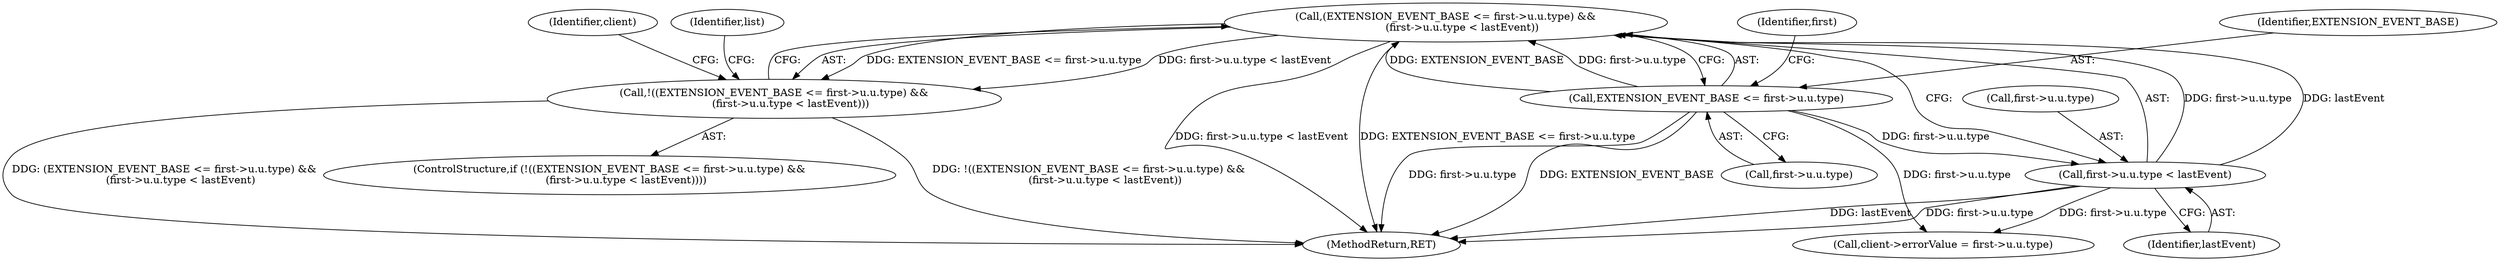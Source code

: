 digraph "1_xserver_8caed4df36b1f802b4992edcfd282cbeeec35d9d@del" {
"1000169" [label="(Call,(EXTENSION_EVENT_BASE <= first->u.u.type) &&\n          (first->u.u.type < lastEvent))"];
"1000170" [label="(Call,EXTENSION_EVENT_BASE <= first->u.u.type)"];
"1000179" [label="(Call,first->u.u.type < lastEvent)"];
"1000168" [label="(Call,!((EXTENSION_EVENT_BASE <= first->u.u.type) &&\n          (first->u.u.type < lastEvent)))"];
"1000242" [label="(MethodReturn,RET)"];
"1000168" [label="(Call,!((EXTENSION_EVENT_BASE <= first->u.u.type) &&\n          (first->u.u.type < lastEvent)))"];
"1000187" [label="(Identifier,lastEvent)"];
"1000167" [label="(ControlStructure,if (!((EXTENSION_EVENT_BASE <= first->u.u.type) &&\n          (first->u.u.type < lastEvent))))"];
"1000172" [label="(Call,first->u.u.type)"];
"1000169" [label="(Call,(EXTENSION_EVENT_BASE <= first->u.u.type) &&\n          (first->u.u.type < lastEvent))"];
"1000189" [label="(Call,client->errorValue = first->u.u.type)"];
"1000191" [label="(Identifier,client)"];
"1000179" [label="(Call,first->u.u.type < lastEvent)"];
"1000203" [label="(Identifier,list)"];
"1000180" [label="(Call,first->u.u.type)"];
"1000183" [label="(Identifier,first)"];
"1000171" [label="(Identifier,EXTENSION_EVENT_BASE)"];
"1000170" [label="(Call,EXTENSION_EVENT_BASE <= first->u.u.type)"];
"1000169" -> "1000168"  [label="AST: "];
"1000169" -> "1000170"  [label="CFG: "];
"1000169" -> "1000179"  [label="CFG: "];
"1000170" -> "1000169"  [label="AST: "];
"1000179" -> "1000169"  [label="AST: "];
"1000168" -> "1000169"  [label="CFG: "];
"1000169" -> "1000242"  [label="DDG: first->u.u.type < lastEvent"];
"1000169" -> "1000242"  [label="DDG: EXTENSION_EVENT_BASE <= first->u.u.type"];
"1000169" -> "1000168"  [label="DDG: EXTENSION_EVENT_BASE <= first->u.u.type"];
"1000169" -> "1000168"  [label="DDG: first->u.u.type < lastEvent"];
"1000170" -> "1000169"  [label="DDG: EXTENSION_EVENT_BASE"];
"1000170" -> "1000169"  [label="DDG: first->u.u.type"];
"1000179" -> "1000169"  [label="DDG: first->u.u.type"];
"1000179" -> "1000169"  [label="DDG: lastEvent"];
"1000170" -> "1000172"  [label="CFG: "];
"1000171" -> "1000170"  [label="AST: "];
"1000172" -> "1000170"  [label="AST: "];
"1000183" -> "1000170"  [label="CFG: "];
"1000170" -> "1000242"  [label="DDG: first->u.u.type"];
"1000170" -> "1000242"  [label="DDG: EXTENSION_EVENT_BASE"];
"1000170" -> "1000179"  [label="DDG: first->u.u.type"];
"1000170" -> "1000189"  [label="DDG: first->u.u.type"];
"1000179" -> "1000187"  [label="CFG: "];
"1000180" -> "1000179"  [label="AST: "];
"1000187" -> "1000179"  [label="AST: "];
"1000179" -> "1000242"  [label="DDG: lastEvent"];
"1000179" -> "1000242"  [label="DDG: first->u.u.type"];
"1000179" -> "1000189"  [label="DDG: first->u.u.type"];
"1000168" -> "1000167"  [label="AST: "];
"1000191" -> "1000168"  [label="CFG: "];
"1000203" -> "1000168"  [label="CFG: "];
"1000168" -> "1000242"  [label="DDG: !((EXTENSION_EVENT_BASE <= first->u.u.type) &&\n          (first->u.u.type < lastEvent))"];
"1000168" -> "1000242"  [label="DDG: (EXTENSION_EVENT_BASE <= first->u.u.type) &&\n          (first->u.u.type < lastEvent)"];
}
